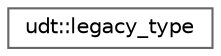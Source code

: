 digraph "Graphical Class Hierarchy"
{
 // LATEX_PDF_SIZE
  bgcolor="transparent";
  edge [fontname=Helvetica,fontsize=10,labelfontname=Helvetica,labelfontsize=10];
  node [fontname=Helvetica,fontsize=10,shape=box,height=0.2,width=0.4];
  rankdir="LR";
  Node0 [id="Node000000",label="udt::legacy_type",height=0.2,width=0.4,color="grey40", fillcolor="white", style="filled",URL="$structudt_1_1legacy__type.html",tooltip=" "];
}
